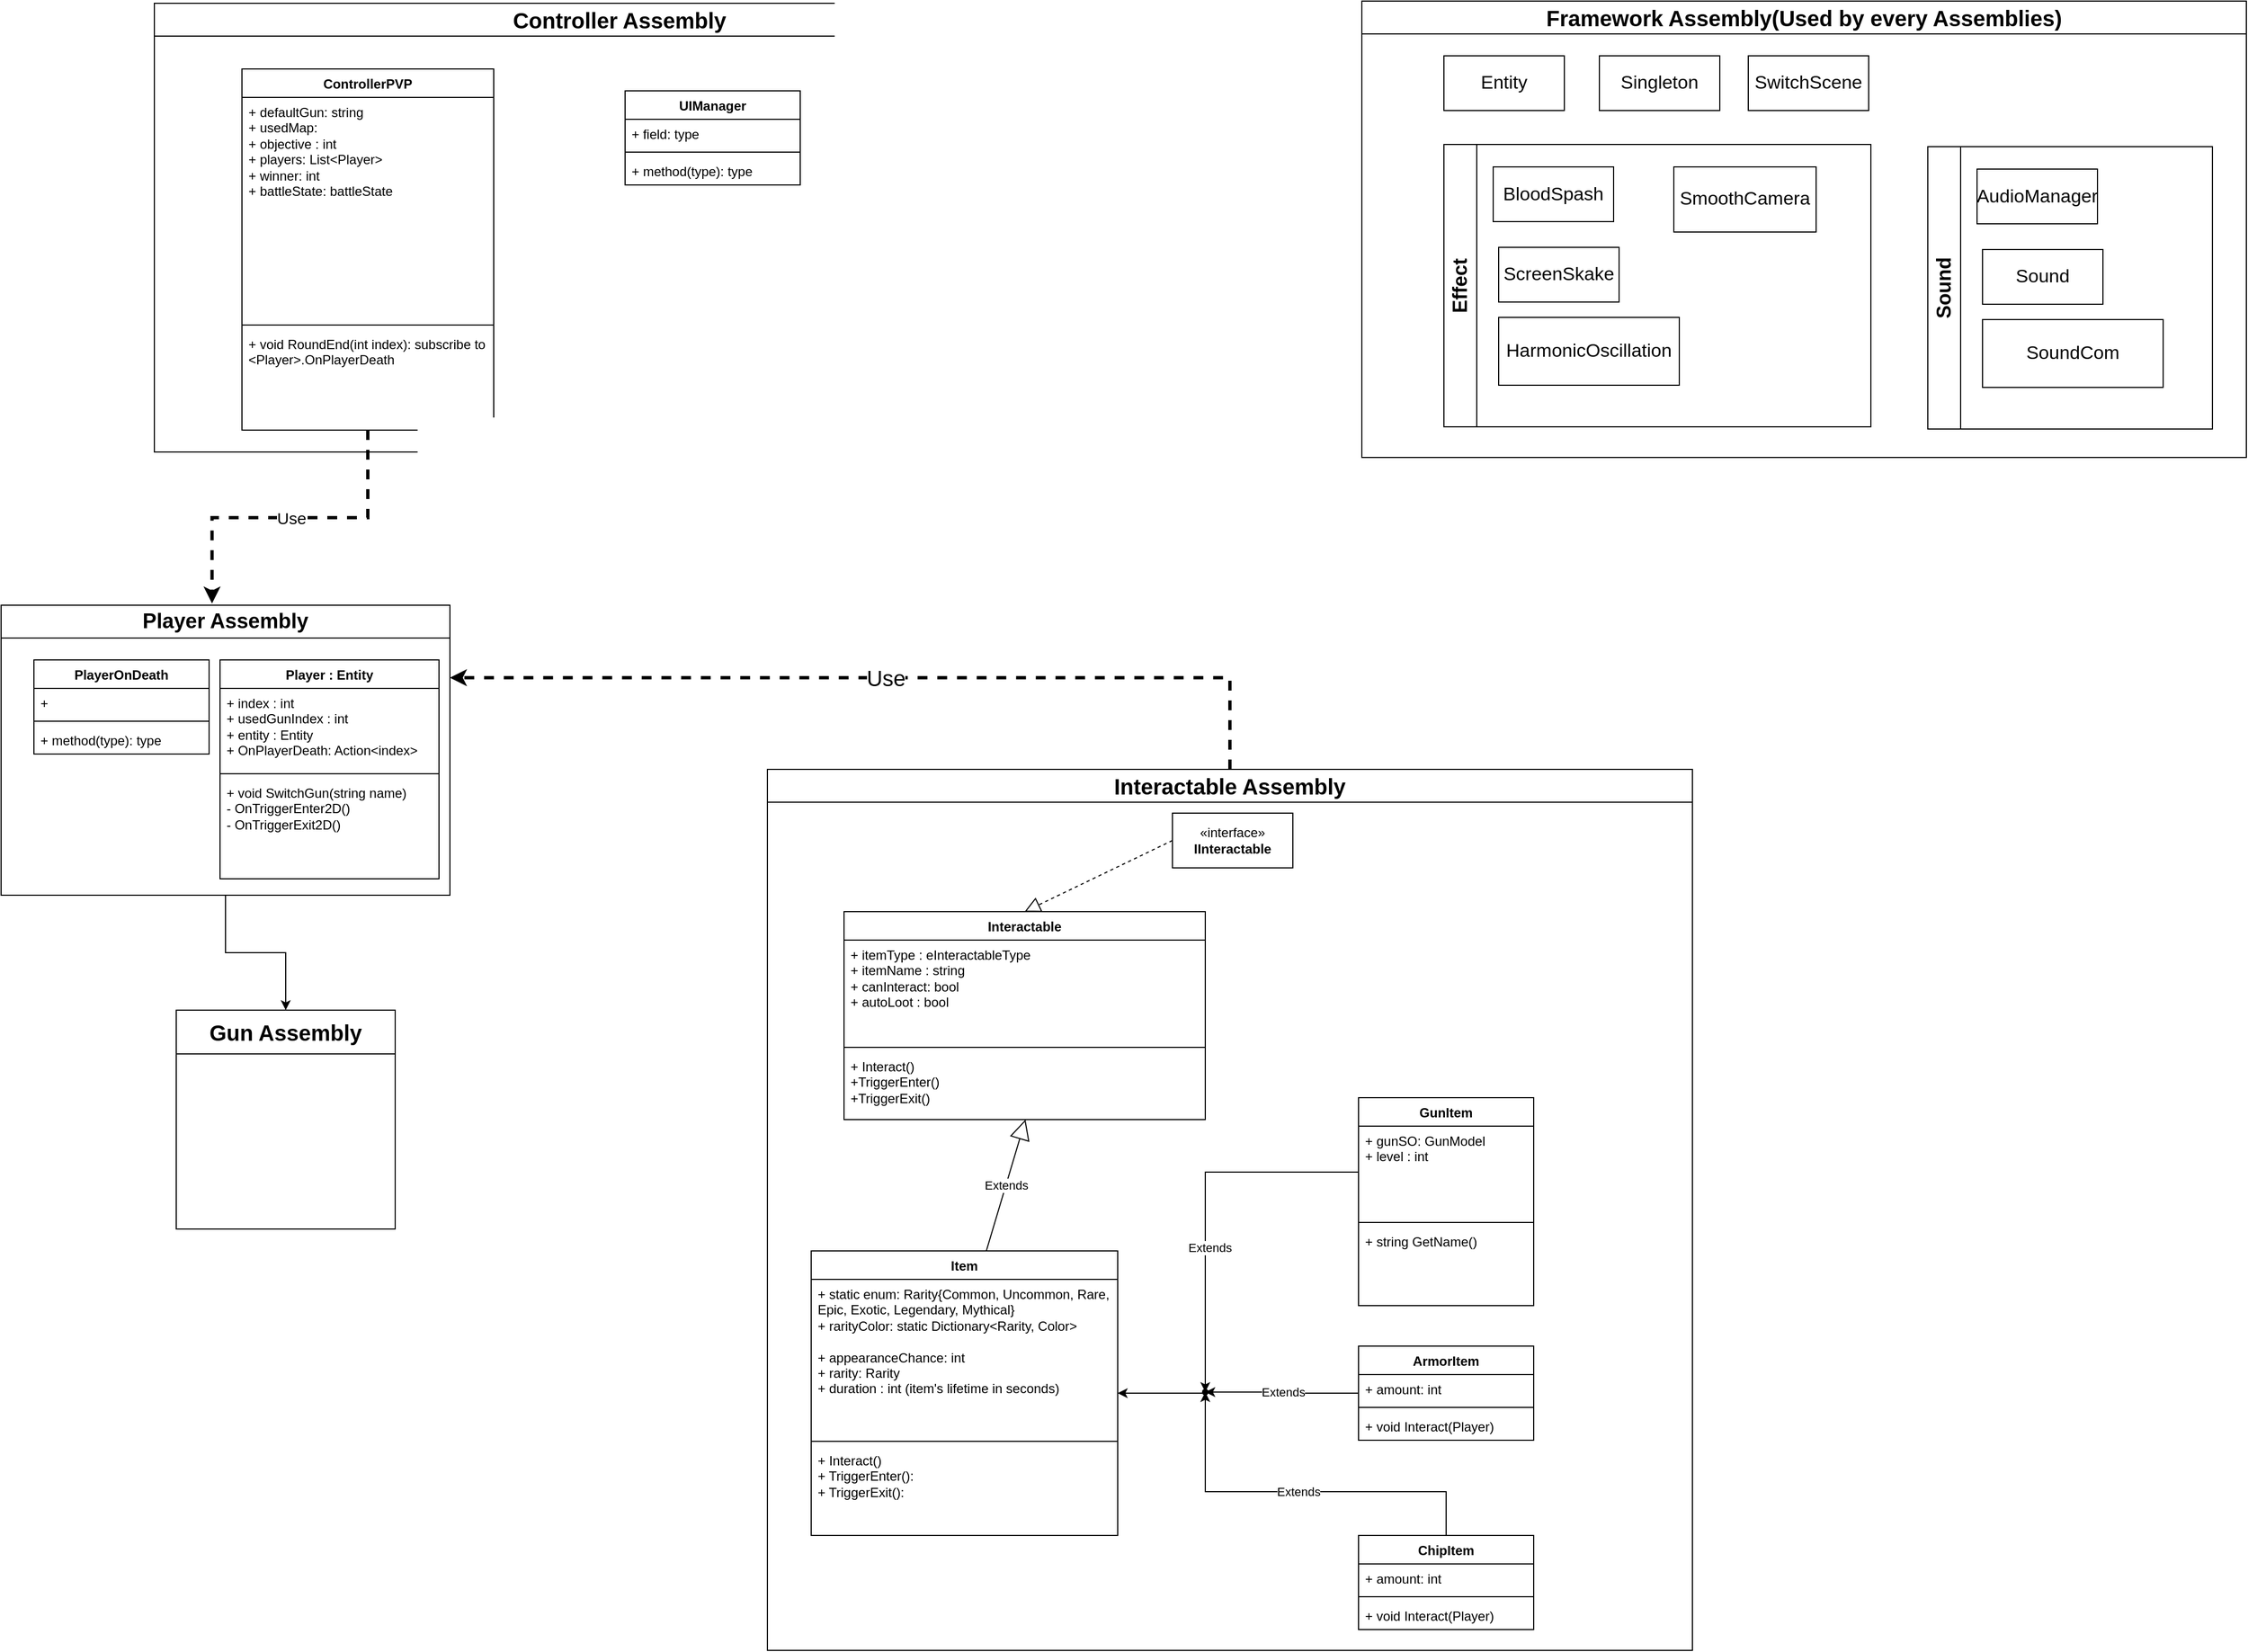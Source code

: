 <mxfile version="26.1.3" pages="3">
  <diagram id="C5RBs43oDa-KdzZeNtuy" name="Main">
    <mxGraphModel dx="1971" dy="867" grid="0" gridSize="10" guides="1" tooltips="1" connect="1" arrows="1" fold="1" page="1" pageScale="1" pageWidth="827" pageHeight="1169" math="0" shadow="0">
      <root>
        <mxCell id="WIyWlLk6GJQsqaUBKTNV-0" />
        <mxCell id="WIyWlLk6GJQsqaUBKTNV-1" parent="WIyWlLk6GJQsqaUBKTNV-0" />
        <mxCell id="0LOkazQDAtXmxDKKcfvk-24" value="&lt;font&gt;Controller Assembly&lt;/font&gt;" style="swimlane;whiteSpace=wrap;html=1;startSize=30;fontSize=20;" parent="WIyWlLk6GJQsqaUBKTNV-1" vertex="1">
          <mxGeometry x="240" y="50" width="850" height="410" as="geometry" />
        </mxCell>
        <mxCell id="WKrA7h7dWS1TObsF-bHl-0" value="ControllerPVP&lt;div&gt;&lt;br&gt;&lt;/div&gt;" style="swimlane;fontStyle=1;align=center;verticalAlign=top;childLayout=stackLayout;horizontal=1;startSize=26;horizontalStack=0;resizeParent=1;resizeParentMax=0;resizeLast=0;collapsible=1;marginBottom=0;whiteSpace=wrap;html=1;" parent="0LOkazQDAtXmxDKKcfvk-24" vertex="1">
          <mxGeometry x="80" y="60" width="230" height="330" as="geometry" />
        </mxCell>
        <mxCell id="WKrA7h7dWS1TObsF-bHl-1" value="+ defaultGun: string&lt;br&gt;+ usedMap:&amp;nbsp;&lt;br&gt;+ objective : int&lt;br&gt;+ players: List&amp;lt;Player&amp;gt;&lt;br&gt;+ winner: int&lt;br&gt;+ battleState: battleState" style="text;strokeColor=none;fillColor=none;align=left;verticalAlign=top;spacingLeft=4;spacingRight=4;overflow=hidden;rotatable=0;points=[[0,0.5],[1,0.5]];portConstraint=eastwest;whiteSpace=wrap;html=1;" parent="WKrA7h7dWS1TObsF-bHl-0" vertex="1">
          <mxGeometry y="26" width="230" height="204" as="geometry" />
        </mxCell>
        <mxCell id="WKrA7h7dWS1TObsF-bHl-2" value="" style="line;strokeWidth=1;fillColor=none;align=left;verticalAlign=middle;spacingTop=-1;spacingLeft=3;spacingRight=3;rotatable=0;labelPosition=right;points=[];portConstraint=eastwest;strokeColor=inherit;" parent="WKrA7h7dWS1TObsF-bHl-0" vertex="1">
          <mxGeometry y="230" width="230" height="8" as="geometry" />
        </mxCell>
        <mxCell id="WKrA7h7dWS1TObsF-bHl-3" value="+ void RoundEnd(int index): subscribe to &amp;lt;Player&amp;gt;.OnPlayerDeath" style="text;strokeColor=none;fillColor=none;align=left;verticalAlign=top;spacingLeft=4;spacingRight=4;overflow=hidden;rotatable=0;points=[[0,0.5],[1,0.5]];portConstraint=eastwest;whiteSpace=wrap;html=1;" parent="WKrA7h7dWS1TObsF-bHl-0" vertex="1">
          <mxGeometry y="238" width="230" height="92" as="geometry" />
        </mxCell>
        <mxCell id="WKrA7h7dWS1TObsF-bHl-51" value="UIManager" style="swimlane;fontStyle=1;align=center;verticalAlign=top;childLayout=stackLayout;horizontal=1;startSize=26;horizontalStack=0;resizeParent=1;resizeParentMax=0;resizeLast=0;collapsible=1;marginBottom=0;whiteSpace=wrap;html=1;" parent="0LOkazQDAtXmxDKKcfvk-24" vertex="1">
          <mxGeometry x="430" y="80" width="160" height="86" as="geometry" />
        </mxCell>
        <mxCell id="WKrA7h7dWS1TObsF-bHl-52" value="+ field: type" style="text;strokeColor=none;fillColor=none;align=left;verticalAlign=top;spacingLeft=4;spacingRight=4;overflow=hidden;rotatable=0;points=[[0,0.5],[1,0.5]];portConstraint=eastwest;whiteSpace=wrap;html=1;" parent="WKrA7h7dWS1TObsF-bHl-51" vertex="1">
          <mxGeometry y="26" width="160" height="26" as="geometry" />
        </mxCell>
        <mxCell id="WKrA7h7dWS1TObsF-bHl-53" value="" style="line;strokeWidth=1;fillColor=none;align=left;verticalAlign=middle;spacingTop=-1;spacingLeft=3;spacingRight=3;rotatable=0;labelPosition=right;points=[];portConstraint=eastwest;strokeColor=inherit;" parent="WKrA7h7dWS1TObsF-bHl-51" vertex="1">
          <mxGeometry y="52" width="160" height="8" as="geometry" />
        </mxCell>
        <mxCell id="WKrA7h7dWS1TObsF-bHl-54" value="+ method(type): type" style="text;strokeColor=none;fillColor=none;align=left;verticalAlign=top;spacingLeft=4;spacingRight=4;overflow=hidden;rotatable=0;points=[[0,0.5],[1,0.5]];portConstraint=eastwest;whiteSpace=wrap;html=1;" parent="WKrA7h7dWS1TObsF-bHl-51" vertex="1">
          <mxGeometry y="60" width="160" height="26" as="geometry" />
        </mxCell>
        <mxCell id="tbJu6EGKg0CLnxY4LfZ--1" style="edgeStyle=orthogonalEdgeStyle;rounded=0;orthogonalLoop=1;jettySize=auto;html=1;entryX=0.5;entryY=0;entryDx=0;entryDy=0;" edge="1" parent="WIyWlLk6GJQsqaUBKTNV-1" source="0LOkazQDAtXmxDKKcfvk-26" target="O3TxoCL6-MyPkNKw1bHR-8">
          <mxGeometry relative="1" as="geometry" />
        </mxCell>
        <mxCell id="0LOkazQDAtXmxDKKcfvk-26" value="&lt;span style=&quot;font-size: 19px;&quot;&gt;Player Assembly&lt;/span&gt;" style="swimlane;whiteSpace=wrap;html=1;startSize=30;" parent="WIyWlLk6GJQsqaUBKTNV-1" vertex="1">
          <mxGeometry x="100" y="600" width="410" height="265" as="geometry" />
        </mxCell>
        <mxCell id="0LOkazQDAtXmxDKKcfvk-0" value="PlayerOnDeath&lt;div&gt;&lt;br&gt;&lt;/div&gt;" style="swimlane;fontStyle=1;align=center;verticalAlign=top;childLayout=stackLayout;horizontal=1;startSize=26;horizontalStack=0;resizeParent=1;resizeParentMax=0;resizeLast=0;collapsible=1;marginBottom=0;whiteSpace=wrap;html=1;" parent="0LOkazQDAtXmxDKKcfvk-26" vertex="1">
          <mxGeometry x="30" y="50" width="160" height="86" as="geometry">
            <mxRectangle x="30" y="50" width="120" height="40" as="alternateBounds" />
          </mxGeometry>
        </mxCell>
        <mxCell id="0LOkazQDAtXmxDKKcfvk-1" value="+&amp;nbsp;" style="text;strokeColor=none;fillColor=none;align=left;verticalAlign=top;spacingLeft=4;spacingRight=4;overflow=hidden;rotatable=0;points=[[0,0.5],[1,0.5]];portConstraint=eastwest;whiteSpace=wrap;html=1;" parent="0LOkazQDAtXmxDKKcfvk-0" vertex="1">
          <mxGeometry y="26" width="160" height="26" as="geometry" />
        </mxCell>
        <mxCell id="0LOkazQDAtXmxDKKcfvk-2" value="" style="line;strokeWidth=1;fillColor=none;align=left;verticalAlign=middle;spacingTop=-1;spacingLeft=3;spacingRight=3;rotatable=0;labelPosition=right;points=[];portConstraint=eastwest;strokeColor=inherit;" parent="0LOkazQDAtXmxDKKcfvk-0" vertex="1">
          <mxGeometry y="52" width="160" height="8" as="geometry" />
        </mxCell>
        <mxCell id="0LOkazQDAtXmxDKKcfvk-3" value="+ method(type): type" style="text;strokeColor=none;fillColor=none;align=left;verticalAlign=top;spacingLeft=4;spacingRight=4;overflow=hidden;rotatable=0;points=[[0,0.5],[1,0.5]];portConstraint=eastwest;whiteSpace=wrap;html=1;" parent="0LOkazQDAtXmxDKKcfvk-0" vertex="1">
          <mxGeometry y="60" width="160" height="26" as="geometry" />
        </mxCell>
        <mxCell id="0LOkazQDAtXmxDKKcfvk-11" value="Player : Entity" style="swimlane;fontStyle=1;align=center;verticalAlign=top;childLayout=stackLayout;horizontal=1;startSize=26;horizontalStack=0;resizeParent=1;resizeParentMax=0;resizeLast=0;collapsible=1;marginBottom=0;whiteSpace=wrap;html=1;" parent="0LOkazQDAtXmxDKKcfvk-26" vertex="1">
          <mxGeometry x="200" y="50" width="200" height="200" as="geometry" />
        </mxCell>
        <mxCell id="0LOkazQDAtXmxDKKcfvk-12" value="+ index : int&lt;div&gt;+ usedGunIndex : int&lt;/div&gt;&lt;div&gt;+ entity : Entity&lt;/div&gt;&lt;div&gt;+ OnPlayerDeath: Action&amp;lt;index&amp;gt;&lt;/div&gt;" style="text;strokeColor=none;fillColor=none;align=left;verticalAlign=top;spacingLeft=4;spacingRight=4;overflow=hidden;rotatable=0;points=[[0,0.5],[1,0.5]];portConstraint=eastwest;whiteSpace=wrap;html=1;" parent="0LOkazQDAtXmxDKKcfvk-11" vertex="1">
          <mxGeometry y="26" width="200" height="74" as="geometry" />
        </mxCell>
        <mxCell id="0LOkazQDAtXmxDKKcfvk-13" value="" style="line;strokeWidth=1;fillColor=none;align=left;verticalAlign=middle;spacingTop=-1;spacingLeft=3;spacingRight=3;rotatable=0;labelPosition=right;points=[];portConstraint=eastwest;strokeColor=inherit;" parent="0LOkazQDAtXmxDKKcfvk-11" vertex="1">
          <mxGeometry y="100" width="200" height="8" as="geometry" />
        </mxCell>
        <mxCell id="0LOkazQDAtXmxDKKcfvk-14" value="+ void SwitchGun(string name)&lt;div&gt;- OnTriggerEnter2D()&lt;/div&gt;&lt;div&gt;- OnTriggerExit2D()&lt;br&gt;&lt;br&gt;&lt;/div&gt;" style="text;strokeColor=none;fillColor=none;align=left;verticalAlign=top;spacingLeft=4;spacingRight=4;overflow=hidden;rotatable=0;points=[[0,0.5],[1,0.5]];portConstraint=eastwest;whiteSpace=wrap;html=1;" parent="0LOkazQDAtXmxDKKcfvk-11" vertex="1">
          <mxGeometry y="108" width="200" height="92" as="geometry" />
        </mxCell>
        <mxCell id="tbJu6EGKg0CLnxY4LfZ--3" value="Use" style="edgeStyle=orthogonalEdgeStyle;rounded=0;orthogonalLoop=1;jettySize=auto;html=1;entryX=1;entryY=0.25;entryDx=0;entryDy=0;strokeWidth=3;dashed=1;fontSize=20;" edge="1" parent="WIyWlLk6GJQsqaUBKTNV-1" source="WKrA7h7dWS1TObsF-bHl-5" target="0LOkazQDAtXmxDKKcfvk-26">
          <mxGeometry relative="1" as="geometry">
            <Array as="points">
              <mxPoint x="1222" y="666" />
            </Array>
          </mxGeometry>
        </mxCell>
        <mxCell id="WKrA7h7dWS1TObsF-bHl-5" value="&lt;font style=&quot;font-size: 20px;&quot;&gt;Interactable Assembly&lt;/font&gt;" style="swimlane;whiteSpace=wrap;html=1;startSize=30;" parent="WIyWlLk6GJQsqaUBKTNV-1" vertex="1">
          <mxGeometry x="800" y="750" width="845" height="805" as="geometry" />
        </mxCell>
        <mxCell id="0LOkazQDAtXmxDKKcfvk-32" value="«interface»&lt;br&gt;&lt;b&gt;IInteractable&lt;/b&gt;" style="html=1;whiteSpace=wrap;" parent="WKrA7h7dWS1TObsF-bHl-5" vertex="1">
          <mxGeometry x="370" y="40" width="110" height="50" as="geometry" />
        </mxCell>
        <mxCell id="0LOkazQDAtXmxDKKcfvk-28" value="Interactable" style="swimlane;fontStyle=1;align=center;verticalAlign=top;childLayout=stackLayout;horizontal=1;startSize=26;horizontalStack=0;resizeParent=1;resizeParentMax=0;resizeLast=0;collapsible=1;marginBottom=0;whiteSpace=wrap;html=1;" parent="WKrA7h7dWS1TObsF-bHl-5" vertex="1">
          <mxGeometry x="70" y="130" width="330" height="190" as="geometry" />
        </mxCell>
        <mxCell id="0LOkazQDAtXmxDKKcfvk-29" value="+ itemType : eInteractableType&lt;div&gt;+ itemName : string&lt;br&gt;+ canInteract: bool&lt;br&gt;+ autoLoot : bool&lt;br&gt;&lt;/div&gt;" style="text;strokeColor=none;fillColor=none;align=left;verticalAlign=top;spacingLeft=4;spacingRight=4;overflow=hidden;rotatable=0;points=[[0,0.5],[1,0.5]];portConstraint=eastwest;whiteSpace=wrap;html=1;" parent="0LOkazQDAtXmxDKKcfvk-28" vertex="1">
          <mxGeometry y="26" width="330" height="94" as="geometry" />
        </mxCell>
        <mxCell id="0LOkazQDAtXmxDKKcfvk-30" value="" style="line;strokeWidth=1;fillColor=none;align=left;verticalAlign=middle;spacingTop=-1;spacingLeft=3;spacingRight=3;rotatable=0;labelPosition=right;points=[];portConstraint=eastwest;strokeColor=inherit;" parent="0LOkazQDAtXmxDKKcfvk-28" vertex="1">
          <mxGeometry y="120" width="330" height="8" as="geometry" />
        </mxCell>
        <mxCell id="0LOkazQDAtXmxDKKcfvk-31" value="+ Interact()&lt;br&gt;+TriggerEnter()&lt;br&gt;+TriggerExit()" style="text;strokeColor=none;fillColor=none;align=left;verticalAlign=top;spacingLeft=4;spacingRight=4;overflow=hidden;rotatable=0;points=[[0,0.5],[1,0.5]];portConstraint=eastwest;whiteSpace=wrap;html=1;" parent="0LOkazQDAtXmxDKKcfvk-28" vertex="1">
          <mxGeometry y="128" width="330" height="62" as="geometry" />
        </mxCell>
        <mxCell id="0LOkazQDAtXmxDKKcfvk-33" value="" style="endArrow=block;dashed=1;endFill=0;endSize=12;html=1;rounded=0;exitX=0;exitY=0.5;exitDx=0;exitDy=0;entryX=0.5;entryY=0;entryDx=0;entryDy=0;" parent="WKrA7h7dWS1TObsF-bHl-5" source="0LOkazQDAtXmxDKKcfvk-32" target="0LOkazQDAtXmxDKKcfvk-28" edge="1">
          <mxGeometry width="160" relative="1" as="geometry">
            <mxPoint x="470" y="72.5" as="sourcePoint" />
            <mxPoint x="385" y="92.5" as="targetPoint" />
          </mxGeometry>
        </mxCell>
        <mxCell id="WKrA7h7dWS1TObsF-bHl-4" value="Extends" style="endArrow=block;endSize=16;endFill=0;html=1;rounded=0;exitX=0.5;exitY=0;exitDx=0;exitDy=0;" parent="WKrA7h7dWS1TObsF-bHl-5" edge="1">
          <mxGeometry width="160" relative="1" as="geometry">
            <mxPoint x="200" y="440" as="sourcePoint" />
            <mxPoint x="235.762" y="320.0" as="targetPoint" />
          </mxGeometry>
        </mxCell>
        <mxCell id="WKrA7h7dWS1TObsF-bHl-10" value="Item" style="swimlane;fontStyle=1;align=center;verticalAlign=top;childLayout=stackLayout;horizontal=1;startSize=26;horizontalStack=0;resizeParent=1;resizeParentMax=0;resizeLast=0;collapsible=1;marginBottom=0;whiteSpace=wrap;html=1;" parent="WKrA7h7dWS1TObsF-bHl-5" vertex="1">
          <mxGeometry x="40" y="440" width="280" height="260" as="geometry" />
        </mxCell>
        <mxCell id="WKrA7h7dWS1TObsF-bHl-11" value="+ static enum: Rarity{Common, Uncommon, Rare,&amp;nbsp;&lt;br&gt;Epic, Exotic, Legendary, Mythical}&lt;div&gt;+ rarityColor: static Dictionary&amp;lt;Rarity, Color&amp;gt;&lt;br&gt;&lt;br&gt;+ appearanceChance: int&lt;br&gt;+ rarity: Rarity&lt;br&gt;+ duration : int (item&#39;s lifetime in seconds)&lt;/div&gt;&lt;div&gt;&lt;br&gt;&lt;/div&gt;" style="text;strokeColor=none;fillColor=none;align=left;verticalAlign=top;spacingLeft=4;spacingRight=4;overflow=hidden;rotatable=0;points=[[0,0.5],[1,0.5]];portConstraint=eastwest;whiteSpace=wrap;html=1;" parent="WKrA7h7dWS1TObsF-bHl-10" vertex="1">
          <mxGeometry y="26" width="280" height="144" as="geometry" />
        </mxCell>
        <mxCell id="WKrA7h7dWS1TObsF-bHl-12" value="" style="line;strokeWidth=1;fillColor=none;align=left;verticalAlign=middle;spacingTop=-1;spacingLeft=3;spacingRight=3;rotatable=0;labelPosition=right;points=[];portConstraint=eastwest;strokeColor=inherit;" parent="WKrA7h7dWS1TObsF-bHl-10" vertex="1">
          <mxGeometry y="170" width="280" height="8" as="geometry" />
        </mxCell>
        <mxCell id="WKrA7h7dWS1TObsF-bHl-13" value="+ Interact()&lt;br&gt;+ TriggerEnter():&lt;div&gt;+ TriggerExit():&lt;/div&gt;&lt;div&gt;&lt;br&gt;&lt;/div&gt;" style="text;strokeColor=none;fillColor=none;align=left;verticalAlign=top;spacingLeft=4;spacingRight=4;overflow=hidden;rotatable=0;points=[[0,0.5],[1,0.5]];portConstraint=eastwest;whiteSpace=wrap;html=1;" parent="WKrA7h7dWS1TObsF-bHl-10" vertex="1">
          <mxGeometry y="178" width="280" height="82" as="geometry" />
        </mxCell>
        <mxCell id="WKrA7h7dWS1TObsF-bHl-15" value="GunItem&lt;div&gt;&lt;br&gt;&lt;/div&gt;" style="swimlane;fontStyle=1;align=center;verticalAlign=top;childLayout=stackLayout;horizontal=1;startSize=26;horizontalStack=0;resizeParent=1;resizeParentMax=0;resizeLast=0;collapsible=1;marginBottom=0;whiteSpace=wrap;html=1;" parent="WKrA7h7dWS1TObsF-bHl-5" vertex="1">
          <mxGeometry x="540" y="300" width="160" height="190" as="geometry" />
        </mxCell>
        <mxCell id="WKrA7h7dWS1TObsF-bHl-16" value="+ gunSO: GunModel&lt;br&gt;+ level : int" style="text;strokeColor=none;fillColor=none;align=left;verticalAlign=top;spacingLeft=4;spacingRight=4;overflow=hidden;rotatable=0;points=[[0,0.5],[1,0.5]];portConstraint=eastwest;whiteSpace=wrap;html=1;" parent="WKrA7h7dWS1TObsF-bHl-15" vertex="1">
          <mxGeometry y="26" width="160" height="84" as="geometry" />
        </mxCell>
        <mxCell id="WKrA7h7dWS1TObsF-bHl-17" value="" style="line;strokeWidth=1;fillColor=none;align=left;verticalAlign=middle;spacingTop=-1;spacingLeft=3;spacingRight=3;rotatable=0;labelPosition=right;points=[];portConstraint=eastwest;strokeColor=inherit;" parent="WKrA7h7dWS1TObsF-bHl-15" vertex="1">
          <mxGeometry y="110" width="160" height="8" as="geometry" />
        </mxCell>
        <mxCell id="WKrA7h7dWS1TObsF-bHl-18" value="&lt;div&gt;+ string GetName()&lt;/div&gt;" style="text;strokeColor=none;fillColor=none;align=left;verticalAlign=top;spacingLeft=4;spacingRight=4;overflow=hidden;rotatable=0;points=[[0,0.5],[1,0.5]];portConstraint=eastwest;whiteSpace=wrap;html=1;" parent="WKrA7h7dWS1TObsF-bHl-15" vertex="1">
          <mxGeometry y="118" width="160" height="72" as="geometry" />
        </mxCell>
        <mxCell id="WKrA7h7dWS1TObsF-bHl-20" value="ArmorItem" style="swimlane;fontStyle=1;align=center;verticalAlign=top;childLayout=stackLayout;horizontal=1;startSize=26;horizontalStack=0;resizeParent=1;resizeParentMax=0;resizeLast=0;collapsible=1;marginBottom=0;whiteSpace=wrap;html=1;" parent="WKrA7h7dWS1TObsF-bHl-5" vertex="1">
          <mxGeometry x="540" y="527" width="160" height="86" as="geometry" />
        </mxCell>
        <mxCell id="WKrA7h7dWS1TObsF-bHl-21" value="+ amount: int" style="text;strokeColor=none;fillColor=none;align=left;verticalAlign=top;spacingLeft=4;spacingRight=4;overflow=hidden;rotatable=0;points=[[0,0.5],[1,0.5]];portConstraint=eastwest;whiteSpace=wrap;html=1;" parent="WKrA7h7dWS1TObsF-bHl-20" vertex="1">
          <mxGeometry y="26" width="160" height="26" as="geometry" />
        </mxCell>
        <mxCell id="WKrA7h7dWS1TObsF-bHl-22" value="" style="line;strokeWidth=1;fillColor=none;align=left;verticalAlign=middle;spacingTop=-1;spacingLeft=3;spacingRight=3;rotatable=0;labelPosition=right;points=[];portConstraint=eastwest;strokeColor=inherit;" parent="WKrA7h7dWS1TObsF-bHl-20" vertex="1">
          <mxGeometry y="52" width="160" height="8" as="geometry" />
        </mxCell>
        <mxCell id="WKrA7h7dWS1TObsF-bHl-23" value="+ void Interact(Player)" style="text;strokeColor=none;fillColor=none;align=left;verticalAlign=top;spacingLeft=4;spacingRight=4;overflow=hidden;rotatable=0;points=[[0,0.5],[1,0.5]];portConstraint=eastwest;whiteSpace=wrap;html=1;" parent="WKrA7h7dWS1TObsF-bHl-20" vertex="1">
          <mxGeometry y="60" width="160" height="26" as="geometry" />
        </mxCell>
        <mxCell id="WKrA7h7dWS1TObsF-bHl-27" value="ChipItem" style="swimlane;fontStyle=1;align=center;verticalAlign=top;childLayout=stackLayout;horizontal=1;startSize=26;horizontalStack=0;resizeParent=1;resizeParentMax=0;resizeLast=0;collapsible=1;marginBottom=0;whiteSpace=wrap;html=1;" parent="WKrA7h7dWS1TObsF-bHl-5" vertex="1">
          <mxGeometry x="540" y="700" width="160" height="86" as="geometry" />
        </mxCell>
        <mxCell id="WKrA7h7dWS1TObsF-bHl-28" value="+ amount: int" style="text;strokeColor=none;fillColor=none;align=left;verticalAlign=top;spacingLeft=4;spacingRight=4;overflow=hidden;rotatable=0;points=[[0,0.5],[1,0.5]];portConstraint=eastwest;whiteSpace=wrap;html=1;" parent="WKrA7h7dWS1TObsF-bHl-27" vertex="1">
          <mxGeometry y="26" width="160" height="26" as="geometry" />
        </mxCell>
        <mxCell id="WKrA7h7dWS1TObsF-bHl-29" value="" style="line;strokeWidth=1;fillColor=none;align=left;verticalAlign=middle;spacingTop=-1;spacingLeft=3;spacingRight=3;rotatable=0;labelPosition=right;points=[];portConstraint=eastwest;strokeColor=inherit;" parent="WKrA7h7dWS1TObsF-bHl-27" vertex="1">
          <mxGeometry y="52" width="160" height="8" as="geometry" />
        </mxCell>
        <mxCell id="WKrA7h7dWS1TObsF-bHl-30" value="+ void Interact(Player)" style="text;strokeColor=none;fillColor=none;align=left;verticalAlign=top;spacingLeft=4;spacingRight=4;overflow=hidden;rotatable=0;points=[[0,0.5],[1,0.5]];portConstraint=eastwest;whiteSpace=wrap;html=1;" parent="WKrA7h7dWS1TObsF-bHl-27" vertex="1">
          <mxGeometry y="60" width="160" height="26" as="geometry" />
        </mxCell>
        <mxCell id="WKrA7h7dWS1TObsF-bHl-39" style="edgeStyle=orthogonalEdgeStyle;rounded=0;orthogonalLoop=1;jettySize=auto;html=1;" parent="WKrA7h7dWS1TObsF-bHl-5" source="WKrA7h7dWS1TObsF-bHl-33" target="WKrA7h7dWS1TObsF-bHl-10" edge="1">
          <mxGeometry relative="1" as="geometry">
            <mxPoint x="440" y="570" as="sourcePoint" />
            <Array as="points">
              <mxPoint x="400" y="570" />
            </Array>
          </mxGeometry>
        </mxCell>
        <mxCell id="WKrA7h7dWS1TObsF-bHl-36" style="edgeStyle=orthogonalEdgeStyle;rounded=0;orthogonalLoop=1;jettySize=auto;html=1;exitX=0;exitY=0.5;exitDx=0;exitDy=0;entryX=0.25;entryY=0.517;entryDx=0;entryDy=0;entryPerimeter=0;" parent="WKrA7h7dWS1TObsF-bHl-5" source="WKrA7h7dWS1TObsF-bHl-16" target="WKrA7h7dWS1TObsF-bHl-33" edge="1">
          <mxGeometry relative="1" as="geometry" />
        </mxCell>
        <mxCell id="WKrA7h7dWS1TObsF-bHl-41" value="Extends" style="edgeLabel;html=1;align=center;verticalAlign=middle;resizable=0;points=[];" parent="WKrA7h7dWS1TObsF-bHl-36" vertex="1" connectable="0">
          <mxGeometry x="0.225" y="4" relative="1" as="geometry">
            <mxPoint as="offset" />
          </mxGeometry>
        </mxCell>
        <mxCell id="WKrA7h7dWS1TObsF-bHl-42" value="Extends" style="edgeStyle=orthogonalEdgeStyle;rounded=0;orthogonalLoop=1;jettySize=auto;html=1;entryX=1.05;entryY=0.32;entryDx=0;entryDy=0;entryPerimeter=0;" parent="WKrA7h7dWS1TObsF-bHl-5" source="WKrA7h7dWS1TObsF-bHl-20" target="WKrA7h7dWS1TObsF-bHl-33" edge="1">
          <mxGeometry relative="1" as="geometry" />
        </mxCell>
        <mxCell id="WKrA7h7dWS1TObsF-bHl-43" value="Extends" style="edgeStyle=orthogonalEdgeStyle;rounded=0;orthogonalLoop=1;jettySize=auto;html=1;exitX=0.5;exitY=0;exitDx=0;exitDy=0;entryX=0.25;entryY=0.76;entryDx=0;entryDy=0;entryPerimeter=0;" parent="WKrA7h7dWS1TObsF-bHl-5" source="WKrA7h7dWS1TObsF-bHl-27" target="WKrA7h7dWS1TObsF-bHl-33" edge="1">
          <mxGeometry relative="1" as="geometry">
            <Array as="points">
              <mxPoint x="620" y="660" />
              <mxPoint x="400" y="660" />
            </Array>
          </mxGeometry>
        </mxCell>
        <mxCell id="WKrA7h7dWS1TObsF-bHl-33" value="" style="shape=waypoint;sketch=0;size=6;pointerEvents=1;points=[];fillColor=none;resizable=0;rotatable=0;perimeter=centerPerimeter;snapToPoint=1;" parent="WKrA7h7dWS1TObsF-bHl-5" vertex="1">
          <mxGeometry x="390" y="559" width="20" height="20" as="geometry" />
        </mxCell>
        <mxCell id="WKrA7h7dWS1TObsF-bHl-45" value="&lt;font&gt;Framework Assembly(Used by every Assemblies)&lt;/font&gt;" style="swimlane;whiteSpace=wrap;html=1;fontSize=20;startSize=30;" parent="WIyWlLk6GJQsqaUBKTNV-1" vertex="1">
          <mxGeometry x="1343" y="48" width="808" height="417" as="geometry" />
        </mxCell>
        <mxCell id="O3TxoCL6-MyPkNKw1bHR-2" value="&lt;font style=&quot;font-size: 17px;&quot;&gt;Singleton&lt;/font&gt;" style="html=1;whiteSpace=wrap;" vertex="1" parent="WKrA7h7dWS1TObsF-bHl-45">
          <mxGeometry x="217" y="50" width="110" height="50" as="geometry" />
        </mxCell>
        <mxCell id="O3TxoCL6-MyPkNKw1bHR-4" value="Effect" style="swimlane;horizontal=0;whiteSpace=wrap;html=1;fontSize=18;startSize=30;" vertex="1" parent="WKrA7h7dWS1TObsF-bHl-45">
          <mxGeometry x="75" y="131" width="390" height="258" as="geometry" />
        </mxCell>
        <mxCell id="O3TxoCL6-MyPkNKw1bHR-5" value="&lt;font style=&quot;font-size: 17px;&quot;&gt;BloodSpash&lt;/font&gt;" style="html=1;whiteSpace=wrap;" vertex="1" parent="O3TxoCL6-MyPkNKw1bHR-4">
          <mxGeometry x="45" y="20.5" width="110" height="50" as="geometry" />
        </mxCell>
        <mxCell id="O3TxoCL6-MyPkNKw1bHR-6" value="&lt;font style=&quot;font-size: 17px;&quot;&gt;ScreenSkake&lt;/font&gt;" style="html=1;whiteSpace=wrap;" vertex="1" parent="O3TxoCL6-MyPkNKw1bHR-4">
          <mxGeometry x="50" y="94" width="110" height="50" as="geometry" />
        </mxCell>
        <mxCell id="O3TxoCL6-MyPkNKw1bHR-7" value="&lt;font style=&quot;font-size: 17px;&quot;&gt;HarmonicOscillation&lt;/font&gt;" style="html=1;whiteSpace=wrap;" vertex="1" parent="O3TxoCL6-MyPkNKw1bHR-4">
          <mxGeometry x="50" y="158" width="165" height="62" as="geometry" />
        </mxCell>
        <mxCell id="O3TxoCL6-MyPkNKw1bHR-14" value="&lt;font style=&quot;font-size: 17px;&quot;&gt;SmoothCamera&lt;/font&gt;" style="html=1;whiteSpace=wrap;" vertex="1" parent="O3TxoCL6-MyPkNKw1bHR-4">
          <mxGeometry x="210" y="20.5" width="130" height="59.5" as="geometry" />
        </mxCell>
        <mxCell id="O3TxoCL6-MyPkNKw1bHR-9" value="&lt;span style=&quot;font-size: 17px;&quot;&gt;SwitchScene&lt;/span&gt;" style="html=1;whiteSpace=wrap;" vertex="1" parent="WKrA7h7dWS1TObsF-bHl-45">
          <mxGeometry x="353" y="50" width="110" height="50" as="geometry" />
        </mxCell>
        <mxCell id="O3TxoCL6-MyPkNKw1bHR-15" value="Sound" style="swimlane;horizontal=0;whiteSpace=wrap;html=1;fontSize=18;startSize=30;" vertex="1" parent="WKrA7h7dWS1TObsF-bHl-45">
          <mxGeometry x="517" y="133" width="260" height="258" as="geometry" />
        </mxCell>
        <mxCell id="O3TxoCL6-MyPkNKw1bHR-16" value="&lt;span style=&quot;font-size: 17px;&quot;&gt;AudioManager&lt;/span&gt;" style="html=1;whiteSpace=wrap;" vertex="1" parent="O3TxoCL6-MyPkNKw1bHR-15">
          <mxGeometry x="45" y="20.5" width="110" height="50" as="geometry" />
        </mxCell>
        <mxCell id="O3TxoCL6-MyPkNKw1bHR-17" value="&lt;font style=&quot;font-size: 17px;&quot;&gt;Sound&lt;/font&gt;" style="html=1;whiteSpace=wrap;" vertex="1" parent="O3TxoCL6-MyPkNKw1bHR-15">
          <mxGeometry x="50" y="94" width="110" height="50" as="geometry" />
        </mxCell>
        <mxCell id="O3TxoCL6-MyPkNKw1bHR-18" value="&lt;font style=&quot;font-size: 17px;&quot;&gt;SoundCom&lt;/font&gt;" style="html=1;whiteSpace=wrap;" vertex="1" parent="O3TxoCL6-MyPkNKw1bHR-15">
          <mxGeometry x="50" y="158" width="165" height="62" as="geometry" />
        </mxCell>
        <mxCell id="tbJu6EGKg0CLnxY4LfZ--0" value="&lt;font style=&quot;font-size: 17px;&quot;&gt;Entity&lt;/font&gt;" style="html=1;whiteSpace=wrap;" vertex="1" parent="WKrA7h7dWS1TObsF-bHl-45">
          <mxGeometry x="75" y="50" width="110" height="50" as="geometry" />
        </mxCell>
        <mxCell id="O3TxoCL6-MyPkNKw1bHR-1" value="&lt;font style=&quot;font-size: 15px;&quot;&gt;Use&lt;/font&gt;" style="edgeStyle=orthogonalEdgeStyle;rounded=0;orthogonalLoop=1;jettySize=auto;html=1;entryX=0.47;entryY=-0.006;entryDx=0;entryDy=0;entryPerimeter=0;dashed=1;strokeWidth=3;" edge="1" parent="WIyWlLk6GJQsqaUBKTNV-1" source="WKrA7h7dWS1TObsF-bHl-0" target="0LOkazQDAtXmxDKKcfvk-26">
          <mxGeometry relative="1" as="geometry" />
        </mxCell>
        <mxCell id="O3TxoCL6-MyPkNKw1bHR-8" value="Gun Assembly" style="swimlane;whiteSpace=wrap;html=1;fontSize=20;startSize=40;" vertex="1" parent="WIyWlLk6GJQsqaUBKTNV-1">
          <mxGeometry x="260" y="970" width="200" height="200" as="geometry" />
        </mxCell>
      </root>
    </mxGraphModel>
  </diagram>
  <diagram id="-KOn31lEo7uCR9pFi6fE" name="Framework">
    <mxGraphModel dx="1580" dy="867" grid="0" gridSize="10" guides="1" tooltips="1" connect="1" arrows="1" fold="1" page="1" pageScale="1" pageWidth="827" pageHeight="1169" math="0" shadow="0">
      <root>
        <mxCell id="0" />
        <mxCell id="1" parent="0" />
        <mxCell id="kcylk_OpT_FyID3owS0l-1" value="&lt;font&gt;Framework Assembly&lt;/font&gt;" style="swimlane;whiteSpace=wrap;html=1;fontSize=20;startSize=30;" vertex="1" parent="1">
          <mxGeometry x="1118" y="85" width="1070" height="480" as="geometry" />
        </mxCell>
        <mxCell id="kcylk_OpT_FyID3owS0l-2" value="Entity" style="swimlane;fontStyle=1;align=center;verticalAlign=top;childLayout=stackLayout;horizontal=1;startSize=26;horizontalStack=0;resizeParent=1;resizeParentMax=0;resizeLast=0;collapsible=1;marginBottom=0;whiteSpace=wrap;html=1;" vertex="1" parent="kcylk_OpT_FyID3owS0l-1">
          <mxGeometry x="30" y="70" width="200" height="330" as="geometry" />
        </mxCell>
        <mxCell id="kcylk_OpT_FyID3owS0l-3" value="+ group : eGroup&lt;br&gt;+ entityName : string&lt;br&gt;+ health : int&lt;div&gt;+ mainHealth : int&lt;/div&gt;&lt;div&gt;+ armor : int&lt;br&gt;+ mainArmor: int&lt;br&gt;+ virtualShield: int&lt;br&gt;+ immuneRate: float, [0, 1]&lt;br&gt;&lt;br&gt;+ OnGetDamage, OnDeath: event&lt;br&gt;//Reference to components: animator, spriteRenderer,&amp;nbsp;&lt;br&gt;&lt;br&gt;&lt;br&gt;&lt;/div&gt;" style="text;strokeColor=none;fillColor=none;align=left;verticalAlign=top;spacingLeft=4;spacingRight=4;overflow=hidden;rotatable=0;points=[[0,0.5],[1,0.5]];portConstraint=eastwest;whiteSpace=wrap;html=1;" vertex="1" parent="kcylk_OpT_FyID3owS0l-2">
          <mxGeometry y="26" width="200" height="204" as="geometry" />
        </mxCell>
        <mxCell id="kcylk_OpT_FyID3owS0l-4" value="" style="line;strokeWidth=1;fillColor=none;align=left;verticalAlign=middle;spacingTop=-1;spacingLeft=3;spacingRight=3;rotatable=0;labelPosition=right;points=[];portConstraint=eastwest;strokeColor=inherit;" vertex="1" parent="kcylk_OpT_FyID3owS0l-2">
          <mxGeometry y="230" width="200" height="8" as="geometry" />
        </mxCell>
        <mxCell id="kcylk_OpT_FyID3owS0l-5" value="+ bool GetDamage(int damage), Invoke OnGetDamage()&lt;br&gt;+ GetHealth(int ammount)&lt;br&gt;+ bool CheckAlive(): check if heatlh &amp;gt; 0, if No, invoke OnDeath" style="text;strokeColor=none;fillColor=none;align=left;verticalAlign=top;spacingLeft=4;spacingRight=4;overflow=hidden;rotatable=0;points=[[0,0.5],[1,0.5]];portConstraint=eastwest;whiteSpace=wrap;html=1;" vertex="1" parent="kcylk_OpT_FyID3owS0l-2">
          <mxGeometry y="238" width="200" height="92" as="geometry" />
        </mxCell>
        <mxCell id="kcylk_OpT_FyID3owS0l-6" value="&lt;font style=&quot;font-size: 17px;&quot;&gt;Singleton&lt;/font&gt;" style="html=1;whiteSpace=wrap;" vertex="1" parent="kcylk_OpT_FyID3owS0l-1">
          <mxGeometry x="260" y="50" width="110" height="50" as="geometry" />
        </mxCell>
        <mxCell id="kcylk_OpT_FyID3owS0l-7" value="Effect" style="swimlane;horizontal=0;whiteSpace=wrap;html=1;fontSize=18;startSize=30;" vertex="1" parent="kcylk_OpT_FyID3owS0l-1">
          <mxGeometry x="250" y="142" width="390" height="258" as="geometry" />
        </mxCell>
        <mxCell id="kcylk_OpT_FyID3owS0l-8" value="&lt;font style=&quot;font-size: 17px;&quot;&gt;BloodSpash&lt;/font&gt;" style="html=1;whiteSpace=wrap;" vertex="1" parent="kcylk_OpT_FyID3owS0l-7">
          <mxGeometry x="45" y="20.5" width="110" height="50" as="geometry" />
        </mxCell>
        <mxCell id="kcylk_OpT_FyID3owS0l-9" value="&lt;font style=&quot;font-size: 17px;&quot;&gt;ScreenSkake&lt;/font&gt;" style="html=1;whiteSpace=wrap;" vertex="1" parent="kcylk_OpT_FyID3owS0l-7">
          <mxGeometry x="50" y="94" width="110" height="50" as="geometry" />
        </mxCell>
        <mxCell id="kcylk_OpT_FyID3owS0l-10" value="&lt;font style=&quot;font-size: 17px;&quot;&gt;HarmonicOscillation&lt;/font&gt;" style="html=1;whiteSpace=wrap;" vertex="1" parent="kcylk_OpT_FyID3owS0l-7">
          <mxGeometry x="50" y="158" width="165" height="62" as="geometry" />
        </mxCell>
        <mxCell id="kcylk_OpT_FyID3owS0l-11" value="&lt;font style=&quot;font-size: 17px;&quot;&gt;SmoothCamera&lt;/font&gt;" style="html=1;whiteSpace=wrap;" vertex="1" parent="kcylk_OpT_FyID3owS0l-7">
          <mxGeometry x="210" y="20.5" width="130" height="59.5" as="geometry" />
        </mxCell>
        <mxCell id="kcylk_OpT_FyID3owS0l-12" value="&lt;span style=&quot;font-size: 17px;&quot;&gt;SwitchScene&lt;/span&gt;" style="html=1;whiteSpace=wrap;" vertex="1" parent="kcylk_OpT_FyID3owS0l-1">
          <mxGeometry x="410" y="50" width="110" height="50" as="geometry" />
        </mxCell>
        <mxCell id="kcylk_OpT_FyID3owS0l-13" value="Sound" style="swimlane;horizontal=0;whiteSpace=wrap;html=1;fontSize=18;startSize=30;" vertex="1" parent="kcylk_OpT_FyID3owS0l-1">
          <mxGeometry x="700" y="142" width="260" height="258" as="geometry" />
        </mxCell>
        <mxCell id="kcylk_OpT_FyID3owS0l-14" value="&lt;span style=&quot;font-size: 17px;&quot;&gt;AudioManager&lt;/span&gt;" style="html=1;whiteSpace=wrap;" vertex="1" parent="kcylk_OpT_FyID3owS0l-13">
          <mxGeometry x="45" y="20.5" width="110" height="50" as="geometry" />
        </mxCell>
        <mxCell id="kcylk_OpT_FyID3owS0l-15" value="&lt;font style=&quot;font-size: 17px;&quot;&gt;Sound&lt;/font&gt;" style="html=1;whiteSpace=wrap;" vertex="1" parent="kcylk_OpT_FyID3owS0l-13">
          <mxGeometry x="50" y="94" width="110" height="50" as="geometry" />
        </mxCell>
        <mxCell id="kcylk_OpT_FyID3owS0l-16" value="&lt;font style=&quot;font-size: 17px;&quot;&gt;SoundCom&lt;/font&gt;" style="html=1;whiteSpace=wrap;" vertex="1" parent="kcylk_OpT_FyID3owS0l-13">
          <mxGeometry x="50" y="158" width="165" height="62" as="geometry" />
        </mxCell>
      </root>
    </mxGraphModel>
  </diagram>
  <diagram id="rQqhadrBP9eSDD4CMfxv" name="Interactable">
    <mxGraphModel dx="257" dy="477" grid="0" gridSize="10" guides="1" tooltips="1" connect="1" arrows="1" fold="1" page="1" pageScale="1" pageWidth="827" pageHeight="1169" math="0" shadow="0">
      <root>
        <mxCell id="0" />
        <mxCell id="1" parent="0" />
        <mxCell id="3lOukAQry-PojR-DndXQ-1" value="&lt;font style=&quot;font-size: 20px;&quot;&gt;Interactable Assembly&lt;/font&gt;" style="swimlane;whiteSpace=wrap;html=1;startSize=30;" vertex="1" parent="1">
          <mxGeometry x="853" y="828" width="845" height="805" as="geometry" />
        </mxCell>
        <mxCell id="3lOukAQry-PojR-DndXQ-2" value="«interface»&lt;br&gt;&lt;div&gt;&lt;b&gt;Interactable&lt;/b&gt;&lt;/div&gt;" style="html=1;whiteSpace=wrap;" vertex="1" parent="3lOukAQry-PojR-DndXQ-1">
          <mxGeometry x="370" y="40" width="110" height="50" as="geometry" />
        </mxCell>
        <mxCell id="3lOukAQry-PojR-DndXQ-3" value="Interactable" style="swimlane;fontStyle=1;align=center;verticalAlign=top;childLayout=stackLayout;horizontal=1;startSize=26;horizontalStack=0;resizeParent=1;resizeParentMax=0;resizeLast=0;collapsible=1;marginBottom=0;whiteSpace=wrap;html=1;" vertex="1" parent="3lOukAQry-PojR-DndXQ-1">
          <mxGeometry x="70" y="130" width="330" height="190" as="geometry" />
        </mxCell>
        <mxCell id="3lOukAQry-PojR-DndXQ-4" value="+ itemType : eInteractableType&lt;div&gt;+ itemName : string&lt;br&gt;+ canInteract: bool&lt;br&gt;+ autoLoot : bool&lt;br&gt;&lt;/div&gt;" style="text;strokeColor=none;fillColor=none;align=left;verticalAlign=top;spacingLeft=4;spacingRight=4;overflow=hidden;rotatable=0;points=[[0,0.5],[1,0.5]];portConstraint=eastwest;whiteSpace=wrap;html=1;" vertex="1" parent="3lOukAQry-PojR-DndXQ-3">
          <mxGeometry y="26" width="330" height="94" as="geometry" />
        </mxCell>
        <mxCell id="3lOukAQry-PojR-DndXQ-5" value="" style="line;strokeWidth=1;fillColor=none;align=left;verticalAlign=middle;spacingTop=-1;spacingLeft=3;spacingRight=3;rotatable=0;labelPosition=right;points=[];portConstraint=eastwest;strokeColor=inherit;" vertex="1" parent="3lOukAQry-PojR-DndXQ-3">
          <mxGeometry y="120" width="330" height="8" as="geometry" />
        </mxCell>
        <mxCell id="3lOukAQry-PojR-DndXQ-6" value="+ Interact()&lt;br&gt;+TriggerEnter()&lt;br&gt;+TriggerExit()" style="text;strokeColor=none;fillColor=none;align=left;verticalAlign=top;spacingLeft=4;spacingRight=4;overflow=hidden;rotatable=0;points=[[0,0.5],[1,0.5]];portConstraint=eastwest;whiteSpace=wrap;html=1;" vertex="1" parent="3lOukAQry-PojR-DndXQ-3">
          <mxGeometry y="128" width="330" height="62" as="geometry" />
        </mxCell>
        <mxCell id="3lOukAQry-PojR-DndXQ-7" value="" style="endArrow=block;dashed=1;endFill=0;endSize=12;html=1;rounded=0;exitX=0;exitY=0.5;exitDx=0;exitDy=0;entryX=0.5;entryY=0;entryDx=0;entryDy=0;" edge="1" parent="3lOukAQry-PojR-DndXQ-1" source="3lOukAQry-PojR-DndXQ-2" target="3lOukAQry-PojR-DndXQ-3">
          <mxGeometry width="160" relative="1" as="geometry">
            <mxPoint x="470" y="72.5" as="sourcePoint" />
            <mxPoint x="385" y="92.5" as="targetPoint" />
          </mxGeometry>
        </mxCell>
        <mxCell id="3lOukAQry-PojR-DndXQ-31" value="Use" style="edgeStyle=orthogonalEdgeStyle;rounded=0;orthogonalLoop=1;jettySize=auto;html=1;entryX=0;entryY=0.5;entryDx=0;entryDy=0;fontSize=15;strokeWidth=3;dashed=1;" edge="1" parent="3lOukAQry-PojR-DndXQ-1" source="3lOukAQry-PojR-DndXQ-9" target="3lOukAQry-PojR-DndXQ-4">
          <mxGeometry relative="1" as="geometry">
            <Array as="points">
              <mxPoint x="199" y="362" />
              <mxPoint x="50" y="362" />
              <mxPoint x="50" y="203" />
            </Array>
          </mxGeometry>
        </mxCell>
        <mxCell id="3lOukAQry-PojR-DndXQ-9" value="Item" style="swimlane;fontStyle=1;align=center;verticalAlign=top;childLayout=stackLayout;horizontal=1;startSize=26;horizontalStack=0;resizeParent=1;resizeParentMax=0;resizeLast=0;collapsible=1;marginBottom=0;whiteSpace=wrap;html=1;" vertex="1" parent="3lOukAQry-PojR-DndXQ-1">
          <mxGeometry x="59" y="423" width="280" height="260" as="geometry" />
        </mxCell>
        <mxCell id="3lOukAQry-PojR-DndXQ-10" value="+ static enum: Rarity{Common, Uncommon, Rare,&amp;nbsp;&lt;br&gt;Epic, Exotic, Legendary, Mythical}&lt;div&gt;+ rarityColor: static Dictionary&amp;lt;Rarity, Color&amp;gt;&lt;br&gt;&lt;br&gt;+ appearanceChance: int&lt;br&gt;+ rarity: Rarity&lt;br&gt;+ duration : int (item&#39;s lifetime in seconds)&lt;/div&gt;&lt;div&gt;&lt;br&gt;&lt;/div&gt;" style="text;strokeColor=none;fillColor=none;align=left;verticalAlign=top;spacingLeft=4;spacingRight=4;overflow=hidden;rotatable=0;points=[[0,0.5],[1,0.5]];portConstraint=eastwest;whiteSpace=wrap;html=1;" vertex="1" parent="3lOukAQry-PojR-DndXQ-9">
          <mxGeometry y="26" width="280" height="144" as="geometry" />
        </mxCell>
        <mxCell id="3lOukAQry-PojR-DndXQ-11" value="" style="line;strokeWidth=1;fillColor=none;align=left;verticalAlign=middle;spacingTop=-1;spacingLeft=3;spacingRight=3;rotatable=0;labelPosition=right;points=[];portConstraint=eastwest;strokeColor=inherit;" vertex="1" parent="3lOukAQry-PojR-DndXQ-9">
          <mxGeometry y="170" width="280" height="8" as="geometry" />
        </mxCell>
        <mxCell id="3lOukAQry-PojR-DndXQ-12" value="+ Interact()&lt;br&gt;+ TriggerEnter():&lt;div&gt;+ TriggerExit():&lt;/div&gt;&lt;div&gt;&lt;br&gt;&lt;/div&gt;" style="text;strokeColor=none;fillColor=none;align=left;verticalAlign=top;spacingLeft=4;spacingRight=4;overflow=hidden;rotatable=0;points=[[0,0.5],[1,0.5]];portConstraint=eastwest;whiteSpace=wrap;html=1;" vertex="1" parent="3lOukAQry-PojR-DndXQ-9">
          <mxGeometry y="178" width="280" height="82" as="geometry" />
        </mxCell>
        <mxCell id="3lOukAQry-PojR-DndXQ-13" value="GunItem&lt;div&gt;&lt;br&gt;&lt;/div&gt;" style="swimlane;fontStyle=1;align=center;verticalAlign=top;childLayout=stackLayout;horizontal=1;startSize=26;horizontalStack=0;resizeParent=1;resizeParentMax=0;resizeLast=0;collapsible=1;marginBottom=0;whiteSpace=wrap;html=1;" vertex="1" parent="3lOukAQry-PojR-DndXQ-1">
          <mxGeometry x="540" y="300" width="160" height="190" as="geometry" />
        </mxCell>
        <mxCell id="3lOukAQry-PojR-DndXQ-14" value="+ gunSO: GunModel&lt;br&gt;+ level : int" style="text;strokeColor=none;fillColor=none;align=left;verticalAlign=top;spacingLeft=4;spacingRight=4;overflow=hidden;rotatable=0;points=[[0,0.5],[1,0.5]];portConstraint=eastwest;whiteSpace=wrap;html=1;" vertex="1" parent="3lOukAQry-PojR-DndXQ-13">
          <mxGeometry y="26" width="160" height="84" as="geometry" />
        </mxCell>
        <mxCell id="3lOukAQry-PojR-DndXQ-15" value="" style="line;strokeWidth=1;fillColor=none;align=left;verticalAlign=middle;spacingTop=-1;spacingLeft=3;spacingRight=3;rotatable=0;labelPosition=right;points=[];portConstraint=eastwest;strokeColor=inherit;" vertex="1" parent="3lOukAQry-PojR-DndXQ-13">
          <mxGeometry y="110" width="160" height="8" as="geometry" />
        </mxCell>
        <mxCell id="3lOukAQry-PojR-DndXQ-16" value="&lt;div&gt;+ string GetName()&lt;/div&gt;" style="text;strokeColor=none;fillColor=none;align=left;verticalAlign=top;spacingLeft=4;spacingRight=4;overflow=hidden;rotatable=0;points=[[0,0.5],[1,0.5]];portConstraint=eastwest;whiteSpace=wrap;html=1;" vertex="1" parent="3lOukAQry-PojR-DndXQ-13">
          <mxGeometry y="118" width="160" height="72" as="geometry" />
        </mxCell>
        <mxCell id="3lOukAQry-PojR-DndXQ-17" value="ArmorItem" style="swimlane;fontStyle=1;align=center;verticalAlign=top;childLayout=stackLayout;horizontal=1;startSize=26;horizontalStack=0;resizeParent=1;resizeParentMax=0;resizeLast=0;collapsible=1;marginBottom=0;whiteSpace=wrap;html=1;" vertex="1" parent="3lOukAQry-PojR-DndXQ-1">
          <mxGeometry x="540" y="527" width="160" height="86" as="geometry" />
        </mxCell>
        <mxCell id="3lOukAQry-PojR-DndXQ-18" value="+ amount: int" style="text;strokeColor=none;fillColor=none;align=left;verticalAlign=top;spacingLeft=4;spacingRight=4;overflow=hidden;rotatable=0;points=[[0,0.5],[1,0.5]];portConstraint=eastwest;whiteSpace=wrap;html=1;" vertex="1" parent="3lOukAQry-PojR-DndXQ-17">
          <mxGeometry y="26" width="160" height="26" as="geometry" />
        </mxCell>
        <mxCell id="3lOukAQry-PojR-DndXQ-19" value="" style="line;strokeWidth=1;fillColor=none;align=left;verticalAlign=middle;spacingTop=-1;spacingLeft=3;spacingRight=3;rotatable=0;labelPosition=right;points=[];portConstraint=eastwest;strokeColor=inherit;" vertex="1" parent="3lOukAQry-PojR-DndXQ-17">
          <mxGeometry y="52" width="160" height="8" as="geometry" />
        </mxCell>
        <mxCell id="3lOukAQry-PojR-DndXQ-20" value="+ void Interact(Player)" style="text;strokeColor=none;fillColor=none;align=left;verticalAlign=top;spacingLeft=4;spacingRight=4;overflow=hidden;rotatable=0;points=[[0,0.5],[1,0.5]];portConstraint=eastwest;whiteSpace=wrap;html=1;" vertex="1" parent="3lOukAQry-PojR-DndXQ-17">
          <mxGeometry y="60" width="160" height="26" as="geometry" />
        </mxCell>
        <mxCell id="3lOukAQry-PojR-DndXQ-21" value="ChipItem" style="swimlane;fontStyle=1;align=center;verticalAlign=top;childLayout=stackLayout;horizontal=1;startSize=26;horizontalStack=0;resizeParent=1;resizeParentMax=0;resizeLast=0;collapsible=1;marginBottom=0;whiteSpace=wrap;html=1;" vertex="1" parent="3lOukAQry-PojR-DndXQ-1">
          <mxGeometry x="540" y="700" width="160" height="86" as="geometry" />
        </mxCell>
        <mxCell id="3lOukAQry-PojR-DndXQ-22" value="+ amount: int" style="text;strokeColor=none;fillColor=none;align=left;verticalAlign=top;spacingLeft=4;spacingRight=4;overflow=hidden;rotatable=0;points=[[0,0.5],[1,0.5]];portConstraint=eastwest;whiteSpace=wrap;html=1;" vertex="1" parent="3lOukAQry-PojR-DndXQ-21">
          <mxGeometry y="26" width="160" height="26" as="geometry" />
        </mxCell>
        <mxCell id="3lOukAQry-PojR-DndXQ-23" value="" style="line;strokeWidth=1;fillColor=none;align=left;verticalAlign=middle;spacingTop=-1;spacingLeft=3;spacingRight=3;rotatable=0;labelPosition=right;points=[];portConstraint=eastwest;strokeColor=inherit;" vertex="1" parent="3lOukAQry-PojR-DndXQ-21">
          <mxGeometry y="52" width="160" height="8" as="geometry" />
        </mxCell>
        <mxCell id="3lOukAQry-PojR-DndXQ-24" value="+ void Interact(Player)" style="text;strokeColor=none;fillColor=none;align=left;verticalAlign=top;spacingLeft=4;spacingRight=4;overflow=hidden;rotatable=0;points=[[0,0.5],[1,0.5]];portConstraint=eastwest;whiteSpace=wrap;html=1;" vertex="1" parent="3lOukAQry-PojR-DndXQ-21">
          <mxGeometry y="60" width="160" height="26" as="geometry" />
        </mxCell>
        <mxCell id="3lOukAQry-PojR-DndXQ-25" style="edgeStyle=orthogonalEdgeStyle;rounded=0;orthogonalLoop=1;jettySize=auto;html=1;" edge="1" parent="3lOukAQry-PojR-DndXQ-1" source="3lOukAQry-PojR-DndXQ-30" target="3lOukAQry-PojR-DndXQ-9">
          <mxGeometry relative="1" as="geometry">
            <mxPoint x="440" y="570" as="sourcePoint" />
            <Array as="points">
              <mxPoint x="400" y="570" />
            </Array>
          </mxGeometry>
        </mxCell>
        <mxCell id="3lOukAQry-PojR-DndXQ-26" style="edgeStyle=orthogonalEdgeStyle;rounded=0;orthogonalLoop=1;jettySize=auto;html=1;exitX=0;exitY=0.5;exitDx=0;exitDy=0;entryX=0.25;entryY=0.517;entryDx=0;entryDy=0;entryPerimeter=0;" edge="1" parent="3lOukAQry-PojR-DndXQ-1" source="3lOukAQry-PojR-DndXQ-14" target="3lOukAQry-PojR-DndXQ-30">
          <mxGeometry relative="1" as="geometry" />
        </mxCell>
        <mxCell id="3lOukAQry-PojR-DndXQ-27" value="Extends" style="edgeLabel;html=1;align=center;verticalAlign=middle;resizable=0;points=[];" vertex="1" connectable="0" parent="3lOukAQry-PojR-DndXQ-26">
          <mxGeometry x="0.225" y="4" relative="1" as="geometry">
            <mxPoint as="offset" />
          </mxGeometry>
        </mxCell>
        <mxCell id="3lOukAQry-PojR-DndXQ-28" value="Extends" style="edgeStyle=orthogonalEdgeStyle;rounded=0;orthogonalLoop=1;jettySize=auto;html=1;entryX=1.05;entryY=0.32;entryDx=0;entryDy=0;entryPerimeter=0;" edge="1" parent="3lOukAQry-PojR-DndXQ-1" source="3lOukAQry-PojR-DndXQ-17" target="3lOukAQry-PojR-DndXQ-30">
          <mxGeometry relative="1" as="geometry" />
        </mxCell>
        <mxCell id="3lOukAQry-PojR-DndXQ-29" value="Extends" style="edgeStyle=orthogonalEdgeStyle;rounded=0;orthogonalLoop=1;jettySize=auto;html=1;exitX=0.5;exitY=0;exitDx=0;exitDy=0;entryX=0.25;entryY=0.76;entryDx=0;entryDy=0;entryPerimeter=0;" edge="1" parent="3lOukAQry-PojR-DndXQ-1" source="3lOukAQry-PojR-DndXQ-21" target="3lOukAQry-PojR-DndXQ-30">
          <mxGeometry relative="1" as="geometry">
            <Array as="points">
              <mxPoint x="620" y="660" />
              <mxPoint x="400" y="660" />
            </Array>
          </mxGeometry>
        </mxCell>
        <mxCell id="3lOukAQry-PojR-DndXQ-30" value="" style="shape=waypoint;sketch=0;size=6;pointerEvents=1;points=[];fillColor=none;resizable=0;rotatable=0;perimeter=centerPerimeter;snapToPoint=1;" vertex="1" parent="3lOukAQry-PojR-DndXQ-1">
          <mxGeometry x="390" y="559" width="20" height="20" as="geometry" />
        </mxCell>
      </root>
    </mxGraphModel>
  </diagram>
</mxfile>
